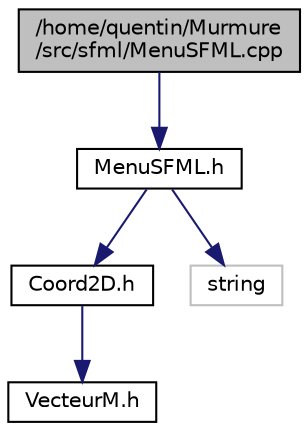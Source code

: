 digraph "/home/quentin/Murmure/src/sfml/MenuSFML.cpp"
{
  edge [fontname="Helvetica",fontsize="10",labelfontname="Helvetica",labelfontsize="10"];
  node [fontname="Helvetica",fontsize="10",shape=record];
  Node1 [label="/home/quentin/Murmure\l/src/sfml/MenuSFML.cpp",height=0.2,width=0.4,color="black", fillcolor="grey75", style="filled", fontcolor="black"];
  Node1 -> Node2 [color="midnightblue",fontsize="10",style="solid",fontname="Helvetica"];
  Node2 [label="MenuSFML.h",height=0.2,width=0.4,color="black", fillcolor="white", style="filled",URL="$MenuSFML_8h.html"];
  Node2 -> Node3 [color="midnightblue",fontsize="10",style="solid",fontname="Helvetica"];
  Node3 [label="Coord2D.h",height=0.2,width=0.4,color="black", fillcolor="white", style="filled",URL="$Coord2D_8h.html"];
  Node3 -> Node4 [color="midnightblue",fontsize="10",style="solid",fontname="Helvetica"];
  Node4 [label="VecteurM.h",height=0.2,width=0.4,color="black", fillcolor="white", style="filled",URL="$VecteurM_8h.html"];
  Node2 -> Node5 [color="midnightblue",fontsize="10",style="solid",fontname="Helvetica"];
  Node5 [label="string",height=0.2,width=0.4,color="grey75", fillcolor="white", style="filled"];
}
